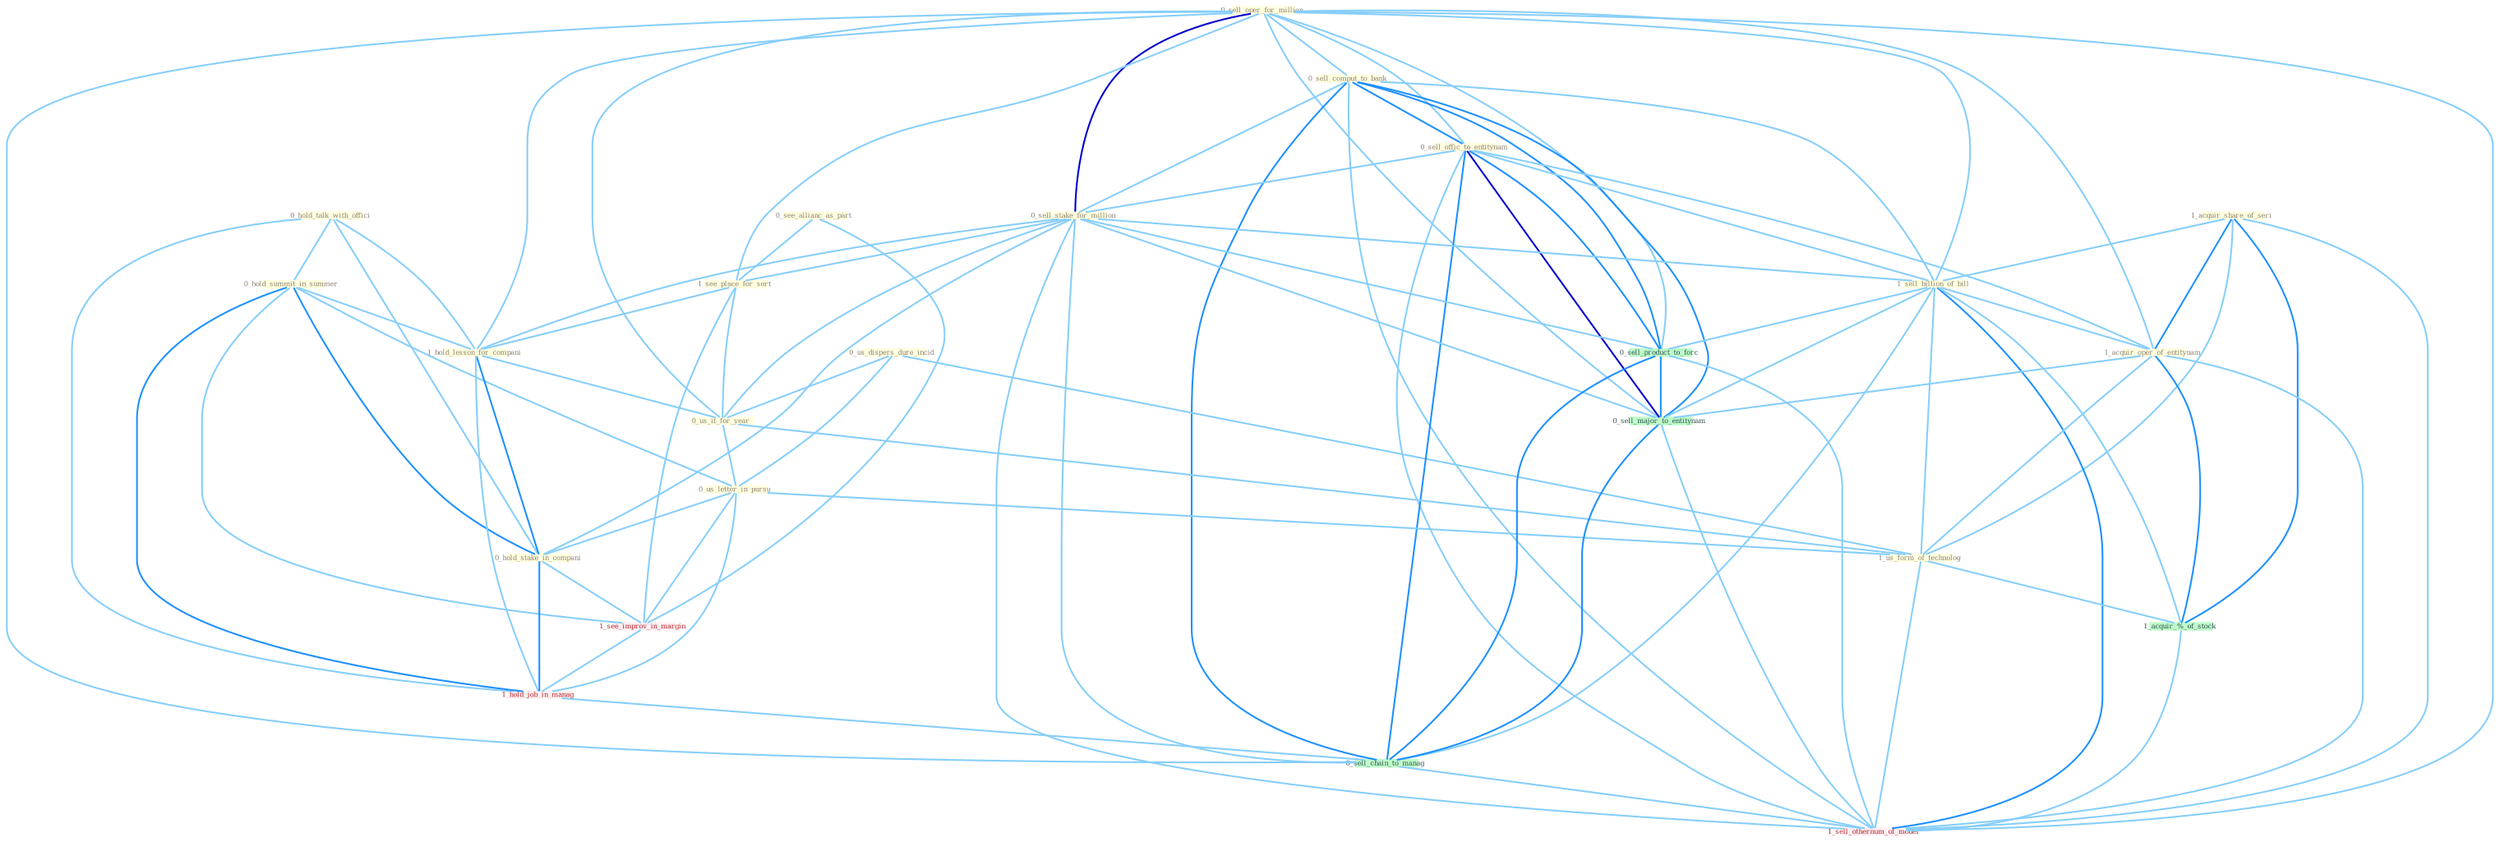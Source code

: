 Graph G{ 
    node
    [shape=polygon,style=filled,width=.5,height=.06,color="#BDFCC9",fixedsize=true,fontsize=4,
    fontcolor="#2f4f4f"];
    {node
    [color="#ffffe0", fontcolor="#8b7d6b"] "0_hold_talk_with_offici " "0_sell_oper_for_million " "0_sell_comput_to_bank " "0_see_allianc_as_part " "0_us_dispers_dure_incid " "0_sell_offic_to_entitynam " "0_sell_stake_for_million " "1_see_place_for_sort " "1_acquir_share_of_seri " "0_hold_summit_in_summer " "1_hold_lesson_for_compani " "1_sell_billion_of_bill " "0_us_it_for_year " "0_us_letter_in_pursu " "1_acquir_oper_of_entitynam " "0_hold_stake_in_compani " "1_us_form_of_technolog "}
{node [color="#fff0f5", fontcolor="#b22222"] "1_see_improv_in_margin " "1_hold_job_in_manag " "1_sell_othernum_of_model "}
edge [color="#B0E2FF"];

	"0_hold_talk_with_offici " -- "0_hold_summit_in_summer " [w="1", color="#87cefa" ];
	"0_hold_talk_with_offici " -- "1_hold_lesson_for_compani " [w="1", color="#87cefa" ];
	"0_hold_talk_with_offici " -- "0_hold_stake_in_compani " [w="1", color="#87cefa" ];
	"0_hold_talk_with_offici " -- "1_hold_job_in_manag " [w="1", color="#87cefa" ];
	"0_sell_oper_for_million " -- "0_sell_comput_to_bank " [w="1", color="#87cefa" ];
	"0_sell_oper_for_million " -- "0_sell_offic_to_entitynam " [w="1", color="#87cefa" ];
	"0_sell_oper_for_million " -- "0_sell_stake_for_million " [w="3", color="#0000cd" , len=0.6];
	"0_sell_oper_for_million " -- "1_see_place_for_sort " [w="1", color="#87cefa" ];
	"0_sell_oper_for_million " -- "1_hold_lesson_for_compani " [w="1", color="#87cefa" ];
	"0_sell_oper_for_million " -- "1_sell_billion_of_bill " [w="1", color="#87cefa" ];
	"0_sell_oper_for_million " -- "0_us_it_for_year " [w="1", color="#87cefa" ];
	"0_sell_oper_for_million " -- "1_acquir_oper_of_entitynam " [w="1", color="#87cefa" ];
	"0_sell_oper_for_million " -- "0_sell_product_to_forc " [w="1", color="#87cefa" ];
	"0_sell_oper_for_million " -- "0_sell_major_to_entitynam " [w="1", color="#87cefa" ];
	"0_sell_oper_for_million " -- "0_sell_chain_to_manag " [w="1", color="#87cefa" ];
	"0_sell_oper_for_million " -- "1_sell_othernum_of_model " [w="1", color="#87cefa" ];
	"0_sell_comput_to_bank " -- "0_sell_offic_to_entitynam " [w="2", color="#1e90ff" , len=0.8];
	"0_sell_comput_to_bank " -- "0_sell_stake_for_million " [w="1", color="#87cefa" ];
	"0_sell_comput_to_bank " -- "1_sell_billion_of_bill " [w="1", color="#87cefa" ];
	"0_sell_comput_to_bank " -- "0_sell_product_to_forc " [w="2", color="#1e90ff" , len=0.8];
	"0_sell_comput_to_bank " -- "0_sell_major_to_entitynam " [w="2", color="#1e90ff" , len=0.8];
	"0_sell_comput_to_bank " -- "0_sell_chain_to_manag " [w="2", color="#1e90ff" , len=0.8];
	"0_sell_comput_to_bank " -- "1_sell_othernum_of_model " [w="1", color="#87cefa" ];
	"0_see_allianc_as_part " -- "1_see_place_for_sort " [w="1", color="#87cefa" ];
	"0_see_allianc_as_part " -- "1_see_improv_in_margin " [w="1", color="#87cefa" ];
	"0_us_dispers_dure_incid " -- "0_us_it_for_year " [w="1", color="#87cefa" ];
	"0_us_dispers_dure_incid " -- "0_us_letter_in_pursu " [w="1", color="#87cefa" ];
	"0_us_dispers_dure_incid " -- "1_us_form_of_technolog " [w="1", color="#87cefa" ];
	"0_sell_offic_to_entitynam " -- "0_sell_stake_for_million " [w="1", color="#87cefa" ];
	"0_sell_offic_to_entitynam " -- "1_sell_billion_of_bill " [w="1", color="#87cefa" ];
	"0_sell_offic_to_entitynam " -- "1_acquir_oper_of_entitynam " [w="1", color="#87cefa" ];
	"0_sell_offic_to_entitynam " -- "0_sell_product_to_forc " [w="2", color="#1e90ff" , len=0.8];
	"0_sell_offic_to_entitynam " -- "0_sell_major_to_entitynam " [w="3", color="#0000cd" , len=0.6];
	"0_sell_offic_to_entitynam " -- "0_sell_chain_to_manag " [w="2", color="#1e90ff" , len=0.8];
	"0_sell_offic_to_entitynam " -- "1_sell_othernum_of_model " [w="1", color="#87cefa" ];
	"0_sell_stake_for_million " -- "1_see_place_for_sort " [w="1", color="#87cefa" ];
	"0_sell_stake_for_million " -- "1_hold_lesson_for_compani " [w="1", color="#87cefa" ];
	"0_sell_stake_for_million " -- "1_sell_billion_of_bill " [w="1", color="#87cefa" ];
	"0_sell_stake_for_million " -- "0_us_it_for_year " [w="1", color="#87cefa" ];
	"0_sell_stake_for_million " -- "0_hold_stake_in_compani " [w="1", color="#87cefa" ];
	"0_sell_stake_for_million " -- "0_sell_product_to_forc " [w="1", color="#87cefa" ];
	"0_sell_stake_for_million " -- "0_sell_major_to_entitynam " [w="1", color="#87cefa" ];
	"0_sell_stake_for_million " -- "0_sell_chain_to_manag " [w="1", color="#87cefa" ];
	"0_sell_stake_for_million " -- "1_sell_othernum_of_model " [w="1", color="#87cefa" ];
	"1_see_place_for_sort " -- "1_hold_lesson_for_compani " [w="1", color="#87cefa" ];
	"1_see_place_for_sort " -- "0_us_it_for_year " [w="1", color="#87cefa" ];
	"1_see_place_for_sort " -- "1_see_improv_in_margin " [w="1", color="#87cefa" ];
	"1_acquir_share_of_seri " -- "1_sell_billion_of_bill " [w="1", color="#87cefa" ];
	"1_acquir_share_of_seri " -- "1_acquir_oper_of_entitynam " [w="2", color="#1e90ff" , len=0.8];
	"1_acquir_share_of_seri " -- "1_us_form_of_technolog " [w="1", color="#87cefa" ];
	"1_acquir_share_of_seri " -- "1_acquir_%_of_stock " [w="2", color="#1e90ff" , len=0.8];
	"1_acquir_share_of_seri " -- "1_sell_othernum_of_model " [w="1", color="#87cefa" ];
	"0_hold_summit_in_summer " -- "1_hold_lesson_for_compani " [w="1", color="#87cefa" ];
	"0_hold_summit_in_summer " -- "0_us_letter_in_pursu " [w="1", color="#87cefa" ];
	"0_hold_summit_in_summer " -- "0_hold_stake_in_compani " [w="2", color="#1e90ff" , len=0.8];
	"0_hold_summit_in_summer " -- "1_see_improv_in_margin " [w="1", color="#87cefa" ];
	"0_hold_summit_in_summer " -- "1_hold_job_in_manag " [w="2", color="#1e90ff" , len=0.8];
	"1_hold_lesson_for_compani " -- "0_us_it_for_year " [w="1", color="#87cefa" ];
	"1_hold_lesson_for_compani " -- "0_hold_stake_in_compani " [w="2", color="#1e90ff" , len=0.8];
	"1_hold_lesson_for_compani " -- "1_hold_job_in_manag " [w="1", color="#87cefa" ];
	"1_sell_billion_of_bill " -- "1_acquir_oper_of_entitynam " [w="1", color="#87cefa" ];
	"1_sell_billion_of_bill " -- "1_us_form_of_technolog " [w="1", color="#87cefa" ];
	"1_sell_billion_of_bill " -- "1_acquir_%_of_stock " [w="1", color="#87cefa" ];
	"1_sell_billion_of_bill " -- "0_sell_product_to_forc " [w="1", color="#87cefa" ];
	"1_sell_billion_of_bill " -- "0_sell_major_to_entitynam " [w="1", color="#87cefa" ];
	"1_sell_billion_of_bill " -- "0_sell_chain_to_manag " [w="1", color="#87cefa" ];
	"1_sell_billion_of_bill " -- "1_sell_othernum_of_model " [w="2", color="#1e90ff" , len=0.8];
	"0_us_it_for_year " -- "0_us_letter_in_pursu " [w="1", color="#87cefa" ];
	"0_us_it_for_year " -- "1_us_form_of_technolog " [w="1", color="#87cefa" ];
	"0_us_letter_in_pursu " -- "0_hold_stake_in_compani " [w="1", color="#87cefa" ];
	"0_us_letter_in_pursu " -- "1_us_form_of_technolog " [w="1", color="#87cefa" ];
	"0_us_letter_in_pursu " -- "1_see_improv_in_margin " [w="1", color="#87cefa" ];
	"0_us_letter_in_pursu " -- "1_hold_job_in_manag " [w="1", color="#87cefa" ];
	"1_acquir_oper_of_entitynam " -- "1_us_form_of_technolog " [w="1", color="#87cefa" ];
	"1_acquir_oper_of_entitynam " -- "1_acquir_%_of_stock " [w="2", color="#1e90ff" , len=0.8];
	"1_acquir_oper_of_entitynam " -- "0_sell_major_to_entitynam " [w="1", color="#87cefa" ];
	"1_acquir_oper_of_entitynam " -- "1_sell_othernum_of_model " [w="1", color="#87cefa" ];
	"0_hold_stake_in_compani " -- "1_see_improv_in_margin " [w="1", color="#87cefa" ];
	"0_hold_stake_in_compani " -- "1_hold_job_in_manag " [w="2", color="#1e90ff" , len=0.8];
	"1_us_form_of_technolog " -- "1_acquir_%_of_stock " [w="1", color="#87cefa" ];
	"1_us_form_of_technolog " -- "1_sell_othernum_of_model " [w="1", color="#87cefa" ];
	"1_see_improv_in_margin " -- "1_hold_job_in_manag " [w="1", color="#87cefa" ];
	"1_acquir_%_of_stock " -- "1_sell_othernum_of_model " [w="1", color="#87cefa" ];
	"1_hold_job_in_manag " -- "0_sell_chain_to_manag " [w="1", color="#87cefa" ];
	"0_sell_product_to_forc " -- "0_sell_major_to_entitynam " [w="2", color="#1e90ff" , len=0.8];
	"0_sell_product_to_forc " -- "0_sell_chain_to_manag " [w="2", color="#1e90ff" , len=0.8];
	"0_sell_product_to_forc " -- "1_sell_othernum_of_model " [w="1", color="#87cefa" ];
	"0_sell_major_to_entitynam " -- "0_sell_chain_to_manag " [w="2", color="#1e90ff" , len=0.8];
	"0_sell_major_to_entitynam " -- "1_sell_othernum_of_model " [w="1", color="#87cefa" ];
	"0_sell_chain_to_manag " -- "1_sell_othernum_of_model " [w="1", color="#87cefa" ];
}